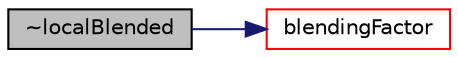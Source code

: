 digraph "~localBlended"
{
  bgcolor="transparent";
  edge [fontname="Helvetica",fontsize="10",labelfontname="Helvetica",labelfontsize="10"];
  node [fontname="Helvetica",fontsize="10",shape=record];
  rankdir="LR";
  Node4 [label="~localBlended",height=0.2,width=0.4,color="black", fillcolor="grey75", style="filled", fontcolor="black"];
  Node4 -> Node5 [color="midnightblue",fontsize="10",style="solid",fontname="Helvetica"];
  Node5 [label="blendingFactor",height=0.2,width=0.4,color="red",URL="$a24033.html#a04e8a7d5e7e25e7b04e427a68885ab2b",tooltip="Return the face-based blending factor. "];
}
